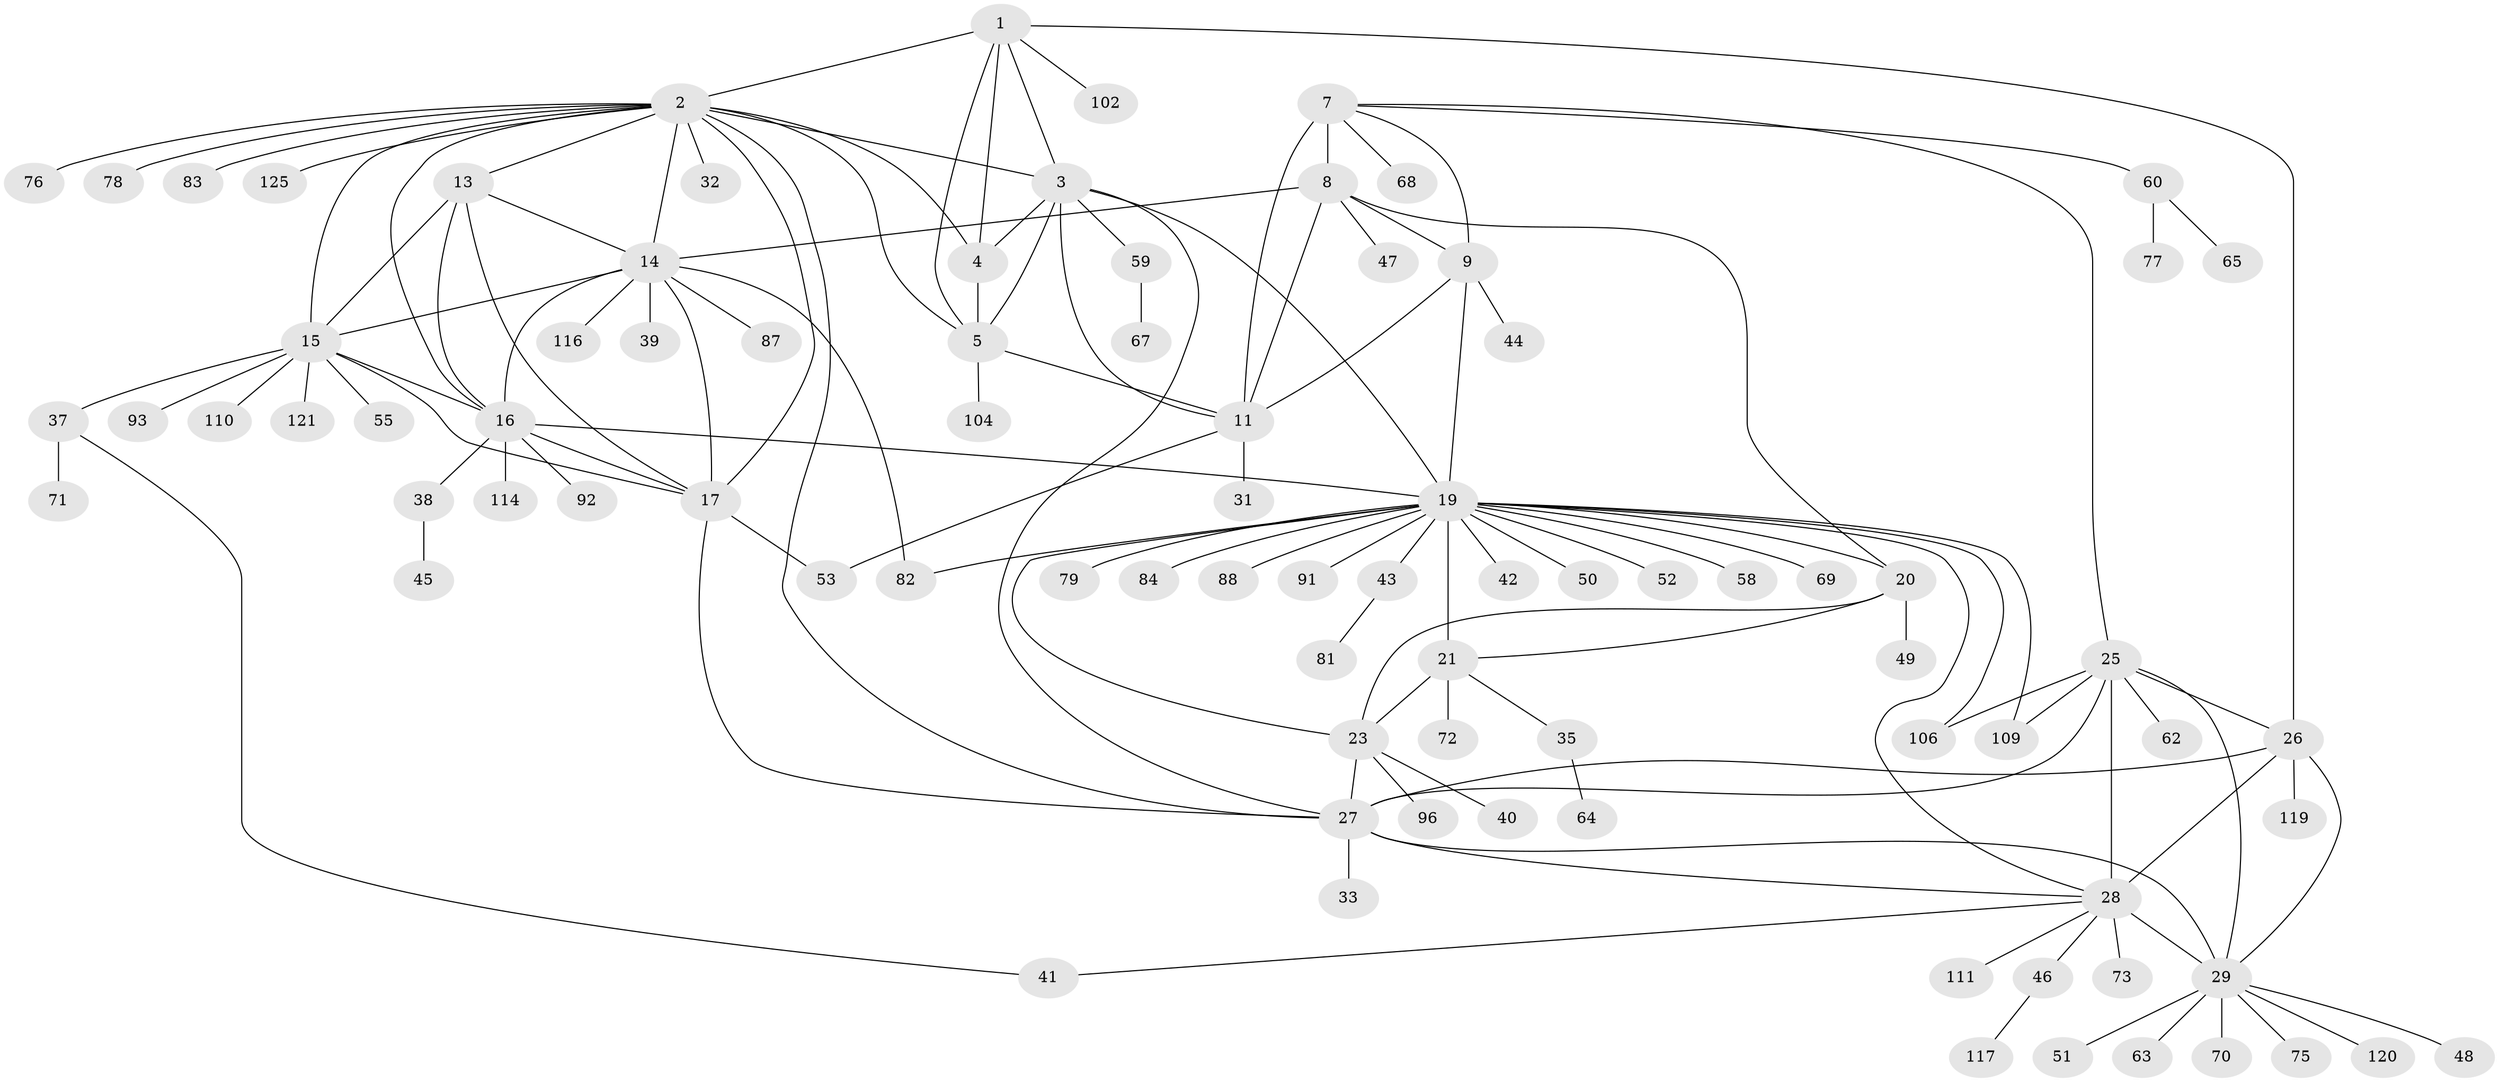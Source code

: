 // original degree distribution, {7: 0.064, 11: 0.024, 9: 0.048, 5: 0.008, 6: 0.04, 8: 0.024, 10: 0.024, 18: 0.008, 1: 0.536, 2: 0.176, 3: 0.04, 4: 0.008}
// Generated by graph-tools (version 1.1) at 2025/19/03/04/25 18:19:55]
// undirected, 87 vertices, 130 edges
graph export_dot {
graph [start="1"]
  node [color=gray90,style=filled];
  1;
  2 [super="+18"];
  3;
  4;
  5 [super="+6"];
  7 [super="+12"];
  8 [super="+10"];
  9 [super="+56+61"];
  11;
  13 [super="+95+97"];
  14;
  15;
  16;
  17;
  19 [super="+22+24"];
  20;
  21;
  23;
  25;
  26;
  27 [super="+118+105+115+108"];
  28 [super="+30"];
  29 [super="+54+86+123"];
  31;
  32;
  33;
  35 [super="+66"];
  37;
  38;
  39;
  40;
  41 [super="+57"];
  42 [super="+90"];
  43 [super="+74"];
  44;
  45;
  46 [super="+100"];
  47;
  48;
  49;
  50;
  51;
  52;
  53;
  55;
  58;
  59;
  60;
  62;
  63;
  64;
  65;
  67;
  68;
  69;
  70;
  71 [super="+112"];
  72;
  73;
  75;
  76 [super="+124"];
  77;
  78;
  79;
  81;
  82;
  83 [super="+98"];
  84;
  87;
  88;
  91;
  92;
  93;
  96;
  102;
  104;
  106;
  109;
  110;
  111;
  114;
  116;
  117;
  119;
  120;
  121;
  125;
  1 -- 2;
  1 -- 3;
  1 -- 4;
  1 -- 5 [weight=2];
  1 -- 26;
  1 -- 102;
  2 -- 3;
  2 -- 4;
  2 -- 5 [weight=2];
  2 -- 76;
  2 -- 78;
  2 -- 83;
  2 -- 125;
  2 -- 27;
  2 -- 16;
  2 -- 17;
  2 -- 32;
  2 -- 13;
  2 -- 14;
  2 -- 15;
  3 -- 4;
  3 -- 5 [weight=2];
  3 -- 11;
  3 -- 59;
  3 -- 19;
  3 -- 27;
  4 -- 5 [weight=2];
  5 -- 104;
  5 -- 11;
  7 -- 8 [weight=4];
  7 -- 9 [weight=2];
  7 -- 11 [weight=2];
  7 -- 60;
  7 -- 68;
  7 -- 25;
  8 -- 9 [weight=2];
  8 -- 11 [weight=2];
  8 -- 14;
  8 -- 47;
  8 -- 20;
  9 -- 11;
  9 -- 44;
  9 -- 19;
  11 -- 31;
  11 -- 53;
  13 -- 14;
  13 -- 15;
  13 -- 16;
  13 -- 17;
  14 -- 15;
  14 -- 16;
  14 -- 17;
  14 -- 39;
  14 -- 82;
  14 -- 87;
  14 -- 116;
  15 -- 16;
  15 -- 17;
  15 -- 37;
  15 -- 55;
  15 -- 93;
  15 -- 110;
  15 -- 121;
  16 -- 17;
  16 -- 38;
  16 -- 92;
  16 -- 114;
  16 -- 19;
  17 -- 27;
  17 -- 53;
  19 -- 20 [weight=3];
  19 -- 21 [weight=3];
  19 -- 23 [weight=3];
  19 -- 58;
  19 -- 79;
  19 -- 82;
  19 -- 84;
  19 -- 88;
  19 -- 91;
  19 -- 42;
  19 -- 43;
  19 -- 106;
  19 -- 109;
  19 -- 50;
  19 -- 52;
  19 -- 69;
  19 -- 28;
  20 -- 21;
  20 -- 23;
  20 -- 49;
  21 -- 23;
  21 -- 35;
  21 -- 72;
  23 -- 40;
  23 -- 96;
  23 -- 27;
  25 -- 26;
  25 -- 27;
  25 -- 28 [weight=2];
  25 -- 29;
  25 -- 62;
  25 -- 106;
  25 -- 109;
  26 -- 27;
  26 -- 28 [weight=2];
  26 -- 29;
  26 -- 119;
  27 -- 28 [weight=2];
  27 -- 29;
  27 -- 33;
  28 -- 29 [weight=2];
  28 -- 46;
  28 -- 73;
  28 -- 111;
  28 -- 41;
  29 -- 48;
  29 -- 51;
  29 -- 75;
  29 -- 120;
  29 -- 70;
  29 -- 63;
  35 -- 64;
  37 -- 41;
  37 -- 71;
  38 -- 45;
  43 -- 81;
  46 -- 117;
  59 -- 67;
  60 -- 65;
  60 -- 77;
}
